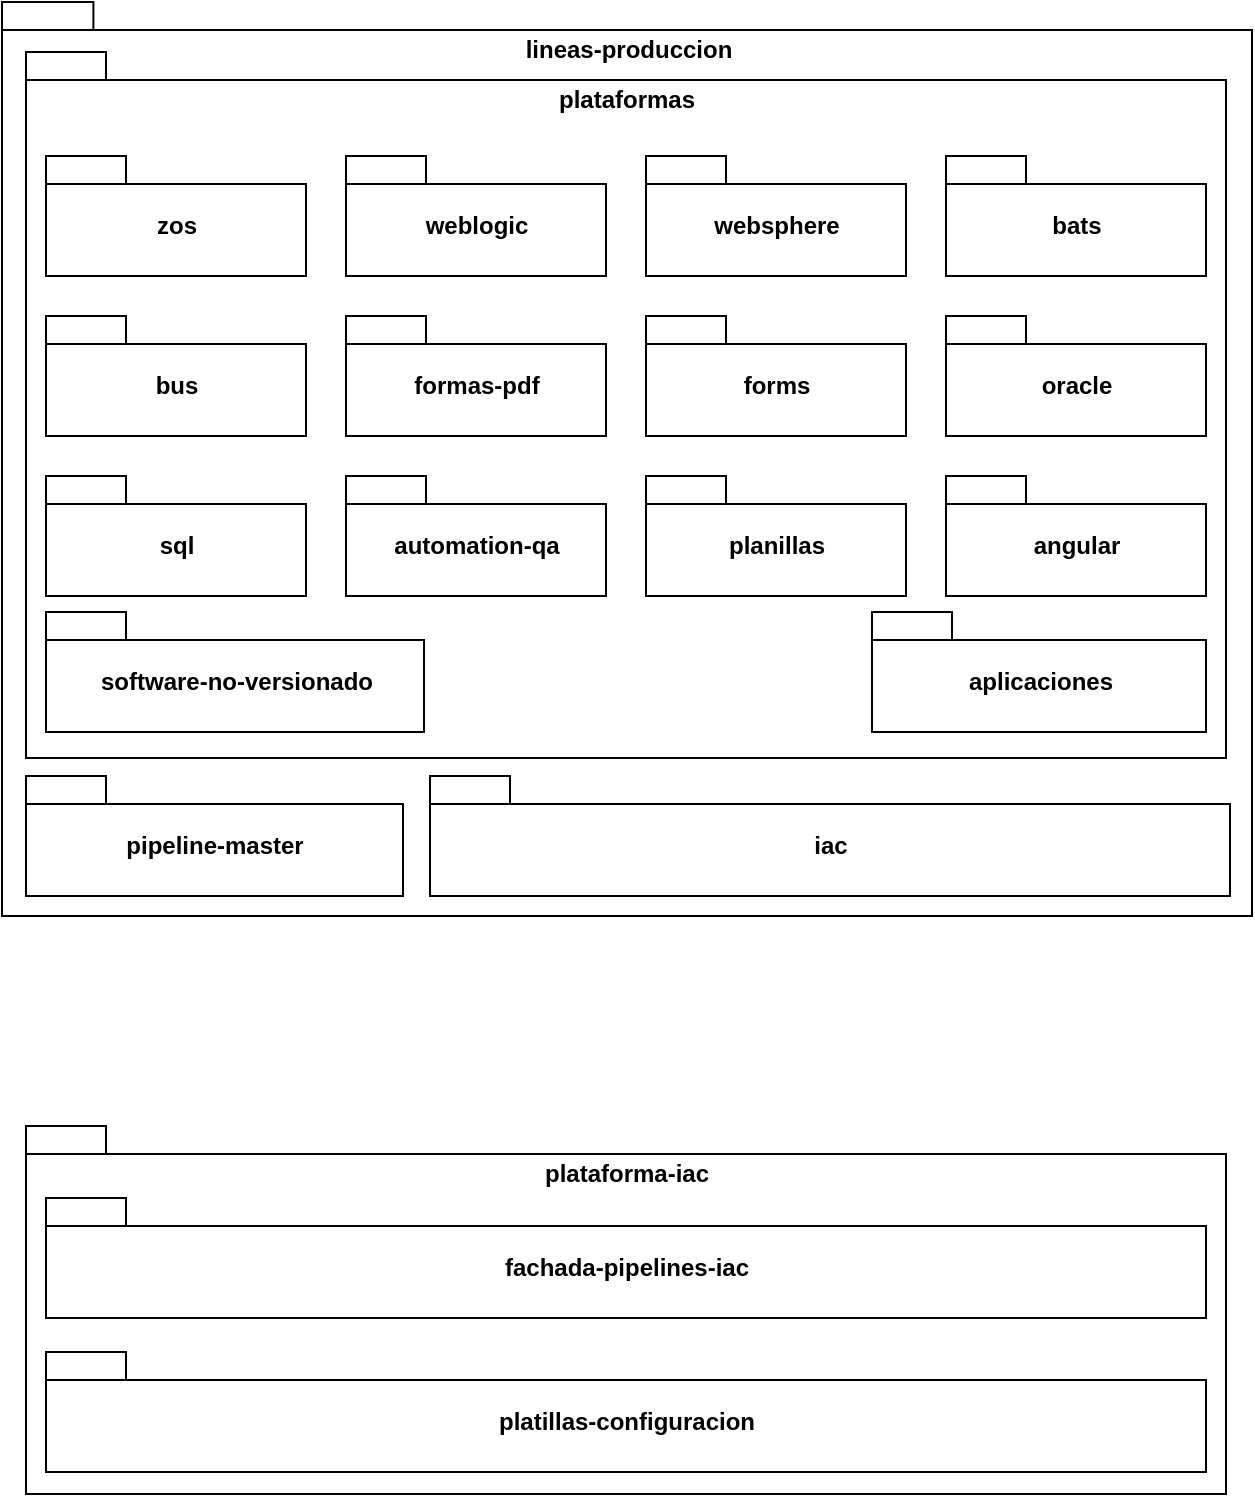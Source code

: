 <mxfile version="20.8.20" type="github">
  <diagram name="Page-1" id="929967ad-93f9-6ef4-fab6-5d389245f69c">
    <mxGraphModel dx="794" dy="509" grid="0" gridSize="10" guides="1" tooltips="1" connect="1" arrows="1" fold="1" page="1" pageScale="1.5" pageWidth="1169" pageHeight="826" background="none" math="0" shadow="0">
      <root>
        <mxCell id="0" style=";html=1;" />
        <mxCell id="1" style=";html=1;" parent="0" />
        <mxCell id="XJ5CWNkg6vrvhlUgVGhS-2" value="lineas-produccion" style="shape=folder;fontStyle=1;spacingTop=10;tabWidth=40;tabHeight=14;tabPosition=left;html=1;verticalAlign=top;" vertex="1" parent="1">
          <mxGeometry x="68" y="87" width="625" height="457" as="geometry" />
        </mxCell>
        <mxCell id="da8Bszw_18QyjZAj_Vt4-2" value="plataformas" style="shape=folder;fontStyle=1;spacingTop=10;tabWidth=40;tabHeight=14;tabPosition=left;html=1;verticalAlign=top;" parent="1" vertex="1">
          <mxGeometry x="80" y="112" width="600" height="353" as="geometry" />
        </mxCell>
        <mxCell id="XvS-wE3XNmEQleu6Ucjk-1" value="zos" style="shape=folder;fontStyle=1;spacingTop=10;tabWidth=40;tabHeight=14;tabPosition=left;html=1;" parent="1" vertex="1">
          <mxGeometry x="90" y="164" width="130" height="60" as="geometry" />
        </mxCell>
        <mxCell id="XvS-wE3XNmEQleu6Ucjk-3" value="weblogic" style="shape=folder;fontStyle=1;spacingTop=10;tabWidth=40;tabHeight=14;tabPosition=left;html=1;" parent="1" vertex="1">
          <mxGeometry x="240" y="164" width="130" height="60" as="geometry" />
        </mxCell>
        <mxCell id="XvS-wE3XNmEQleu6Ucjk-4" value="websphere" style="shape=folder;fontStyle=1;spacingTop=10;tabWidth=40;tabHeight=14;tabPosition=left;html=1;" parent="1" vertex="1">
          <mxGeometry x="390" y="164" width="130" height="60" as="geometry" />
        </mxCell>
        <mxCell id="XvS-wE3XNmEQleu6Ucjk-5" value="bats" style="shape=folder;fontStyle=1;spacingTop=10;tabWidth=40;tabHeight=14;tabPosition=left;html=1;" parent="1" vertex="1">
          <mxGeometry x="540" y="164" width="130" height="60" as="geometry" />
        </mxCell>
        <mxCell id="VQQ8A4-PkoQuJ65v_nMt-1" value="bus" style="shape=folder;fontStyle=1;spacingTop=10;tabWidth=40;tabHeight=14;tabPosition=left;html=1;" parent="1" vertex="1">
          <mxGeometry x="90" y="244" width="130" height="60" as="geometry" />
        </mxCell>
        <mxCell id="VQQ8A4-PkoQuJ65v_nMt-2" value="formas-pdf" style="shape=folder;fontStyle=1;spacingTop=10;tabWidth=40;tabHeight=14;tabPosition=left;html=1;" parent="1" vertex="1">
          <mxGeometry x="240" y="244" width="130" height="60" as="geometry" />
        </mxCell>
        <mxCell id="VQQ8A4-PkoQuJ65v_nMt-3" value="forms" style="shape=folder;fontStyle=1;spacingTop=10;tabWidth=40;tabHeight=14;tabPosition=left;html=1;" parent="1" vertex="1">
          <mxGeometry x="390" y="244" width="130" height="60" as="geometry" />
        </mxCell>
        <mxCell id="VQQ8A4-PkoQuJ65v_nMt-4" value="oracle" style="shape=folder;fontStyle=1;spacingTop=10;tabWidth=40;tabHeight=14;tabPosition=left;html=1;" parent="1" vertex="1">
          <mxGeometry x="540" y="244" width="130" height="60" as="geometry" />
        </mxCell>
        <mxCell id="VQQ8A4-PkoQuJ65v_nMt-5" value="sql" style="shape=folder;fontStyle=1;spacingTop=10;tabWidth=40;tabHeight=14;tabPosition=left;html=1;" parent="1" vertex="1">
          <mxGeometry x="90" y="324" width="130" height="60" as="geometry" />
        </mxCell>
        <mxCell id="VQQ8A4-PkoQuJ65v_nMt-7" value="automation-qa" style="shape=folder;fontStyle=1;spacingTop=10;tabWidth=40;tabHeight=14;tabPosition=left;html=1;" parent="1" vertex="1">
          <mxGeometry x="240" y="324" width="130" height="60" as="geometry" />
        </mxCell>
        <mxCell id="VQQ8A4-PkoQuJ65v_nMt-9" value="planillas" style="shape=folder;fontStyle=1;spacingTop=10;tabWidth=40;tabHeight=14;tabPosition=left;html=1;" parent="1" vertex="1">
          <mxGeometry x="390" y="324" width="130" height="60" as="geometry" />
        </mxCell>
        <mxCell id="VQQ8A4-PkoQuJ65v_nMt-13" value="iac" style="shape=folder;fontStyle=1;spacingTop=10;tabWidth=40;tabHeight=14;tabPosition=left;html=1;" parent="1" vertex="1">
          <mxGeometry x="282" y="474" width="400" height="60" as="geometry" />
        </mxCell>
        <mxCell id="VQQ8A4-PkoQuJ65v_nMt-14" value="angular" style="shape=folder;fontStyle=1;spacingTop=10;tabWidth=40;tabHeight=14;tabPosition=left;html=1;" parent="1" vertex="1">
          <mxGeometry x="540" y="324" width="130" height="60" as="geometry" />
        </mxCell>
        <mxCell id="VQQ8A4-PkoQuJ65v_nMt-15" value="software-no-versionado" style="shape=folder;fontStyle=1;spacingTop=10;tabWidth=40;tabHeight=14;tabPosition=left;html=1;" parent="1" vertex="1">
          <mxGeometry x="90" y="392" width="189" height="60" as="geometry" />
        </mxCell>
        <mxCell id="VQQ8A4-PkoQuJ65v_nMt-16" value="pipeline-master" style="shape=folder;fontStyle=1;spacingTop=10;tabWidth=40;tabHeight=14;tabPosition=left;html=1;" parent="1" vertex="1">
          <mxGeometry x="80" y="474" width="188.5" height="60" as="geometry" />
        </mxCell>
        <mxCell id="VQQ8A4-PkoQuJ65v_nMt-17" value="plataforma-iac" style="shape=folder;fontStyle=1;spacingTop=10;tabWidth=40;tabHeight=14;tabPosition=left;html=1;verticalAlign=top;" parent="1" vertex="1">
          <mxGeometry x="80" y="649" width="600" height="184" as="geometry" />
        </mxCell>
        <mxCell id="VQQ8A4-PkoQuJ65v_nMt-18" value="fachada-pipelines-iac" style="shape=folder;fontStyle=1;spacingTop=10;tabWidth=40;tabHeight=14;tabPosition=left;html=1;" parent="1" vertex="1">
          <mxGeometry x="90" y="685" width="580" height="60" as="geometry" />
        </mxCell>
        <mxCell id="VQQ8A4-PkoQuJ65v_nMt-19" value="platillas-configuracion" style="shape=folder;fontStyle=1;spacingTop=10;tabWidth=40;tabHeight=14;tabPosition=left;html=1;" parent="1" vertex="1">
          <mxGeometry x="90" y="762" width="580" height="60" as="geometry" />
        </mxCell>
        <mxCell id="VQQ8A4-PkoQuJ65v_nMt-20" value="aplicaciones" style="shape=folder;fontStyle=1;spacingTop=10;tabWidth=40;tabHeight=14;tabPosition=left;html=1;" parent="1" vertex="1">
          <mxGeometry x="503" y="392" width="167" height="60" as="geometry" />
        </mxCell>
      </root>
    </mxGraphModel>
  </diagram>
</mxfile>

